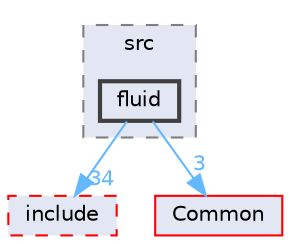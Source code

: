 digraph "SU2_CFD/src/fluid"
{
 // LATEX_PDF_SIZE
  bgcolor="transparent";
  edge [fontname=Helvetica,fontsize=10,labelfontname=Helvetica,labelfontsize=10];
  node [fontname=Helvetica,fontsize=10,shape=box,height=0.2,width=0.4];
  compound=true
  subgraph clusterdir_74ad77d76f42ded9212b1c5616a2ad50 {
    graph [ bgcolor="#e3e7f4", pencolor="grey50", label="src", fontname=Helvetica,fontsize=10 style="filled,dashed", URL="dir_74ad77d76f42ded9212b1c5616a2ad50.html",tooltip=""]
  dir_5e1d7ccdcdbb8a700f5754c2008d59ab [label="fluid", fillcolor="#e3e7f4", color="grey25", style="filled,bold", URL="dir_5e1d7ccdcdbb8a700f5754c2008d59ab.html",tooltip=""];
  }
  dir_3b735dd5547717c34264cbbbba892a8a [label="include", fillcolor="#e3e7f4", color="red", style="filled,dashed", URL="dir_3b735dd5547717c34264cbbbba892a8a.html",tooltip=""];
  dir_4ab6b4cc6a7edbff49100e9123df213f [label="Common", fillcolor="#e3e7f4", color="red", style="filled", URL="dir_4ab6b4cc6a7edbff49100e9123df213f.html",tooltip=""];
  dir_5e1d7ccdcdbb8a700f5754c2008d59ab->dir_3b735dd5547717c34264cbbbba892a8a [headlabel="34", labeldistance=1.5 headhref="dir_000038_000047.html" href="dir_000038_000047.html" color="steelblue1" fontcolor="steelblue1"];
  dir_5e1d7ccdcdbb8a700f5754c2008d59ab->dir_4ab6b4cc6a7edbff49100e9123df213f [headlabel="3", labeldistance=1.5 headhref="dir_000038_000008.html" href="dir_000038_000008.html" color="steelblue1" fontcolor="steelblue1"];
}
